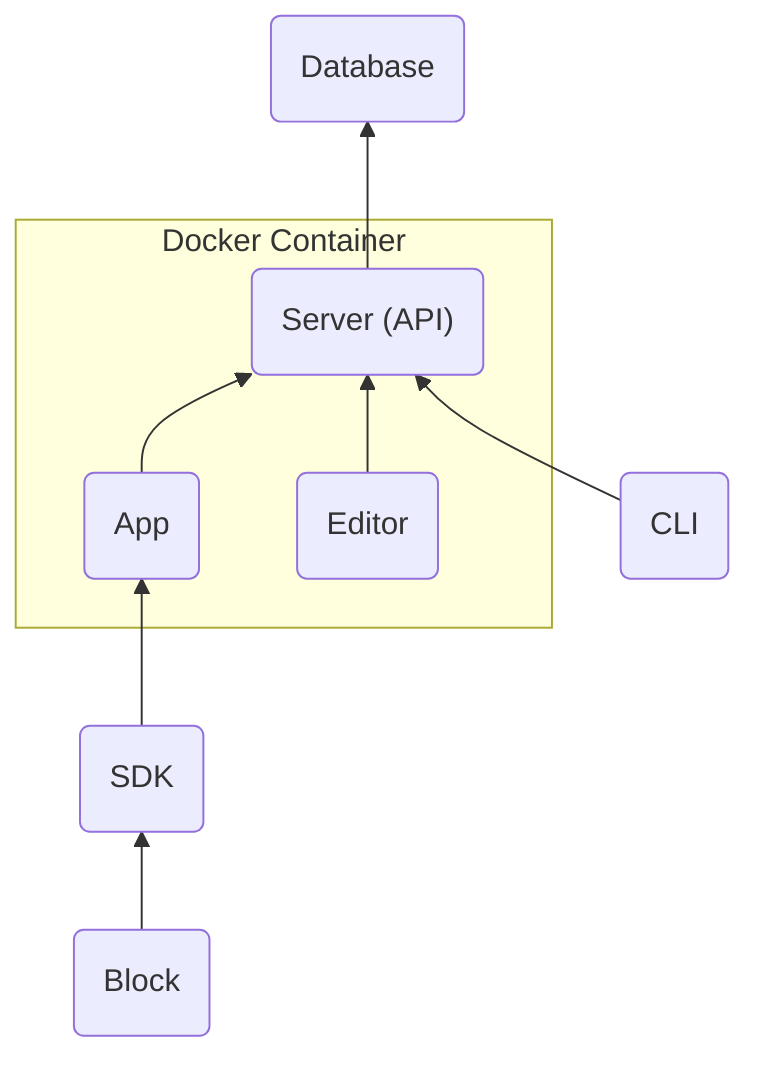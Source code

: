graph BT
  subgraph Docker Container
    A("Server (API)")
    C(App) --> A
    D(Editor) --> A
  end
  B(Database)
  A --> B
  E(CLI) --> A
  F(SDK) --> C
  G(Block) --> F
